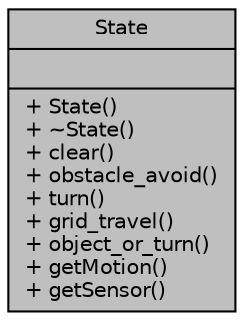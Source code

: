 digraph "State"
{
  edge [fontname="Helvetica",fontsize="10",labelfontname="Helvetica",labelfontsize="10"];
  node [fontname="Helvetica",fontsize="10",shape=record];
  Node1 [label="{State\n||+ State()\l+ ~State()\l+ clear()\l+ obstacle_avoid()\l+ turn()\l+ grid_travel()\l+ object_or_turn()\l+ getMotion()\l+ getSensor()\l}",height=0.2,width=0.4,color="black", fillcolor="grey75", style="filled", fontcolor="black"];
}
